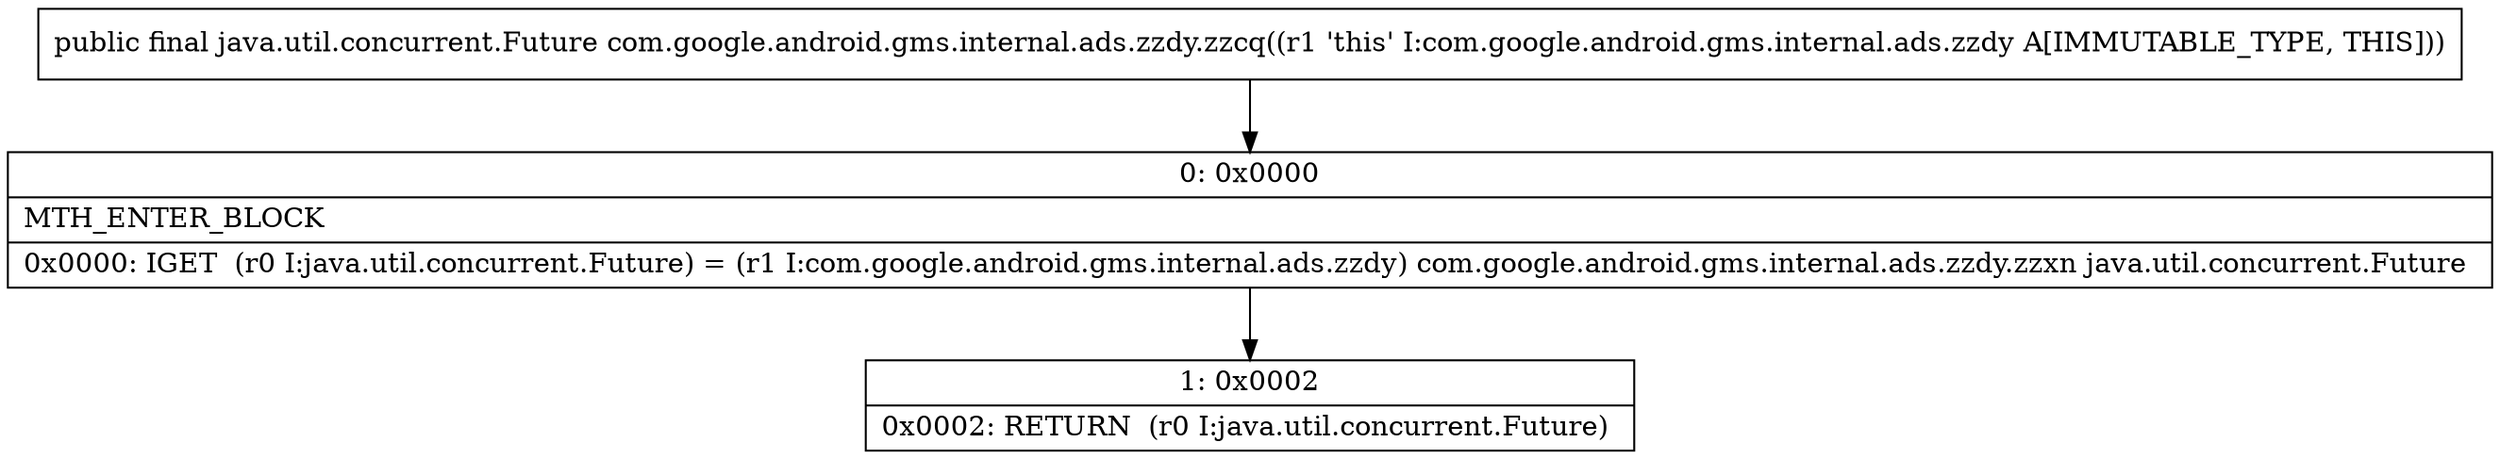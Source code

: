 digraph "CFG forcom.google.android.gms.internal.ads.zzdy.zzcq()Ljava\/util\/concurrent\/Future;" {
Node_0 [shape=record,label="{0\:\ 0x0000|MTH_ENTER_BLOCK\l|0x0000: IGET  (r0 I:java.util.concurrent.Future) = (r1 I:com.google.android.gms.internal.ads.zzdy) com.google.android.gms.internal.ads.zzdy.zzxn java.util.concurrent.Future \l}"];
Node_1 [shape=record,label="{1\:\ 0x0002|0x0002: RETURN  (r0 I:java.util.concurrent.Future) \l}"];
MethodNode[shape=record,label="{public final java.util.concurrent.Future com.google.android.gms.internal.ads.zzdy.zzcq((r1 'this' I:com.google.android.gms.internal.ads.zzdy A[IMMUTABLE_TYPE, THIS])) }"];
MethodNode -> Node_0;
Node_0 -> Node_1;
}

